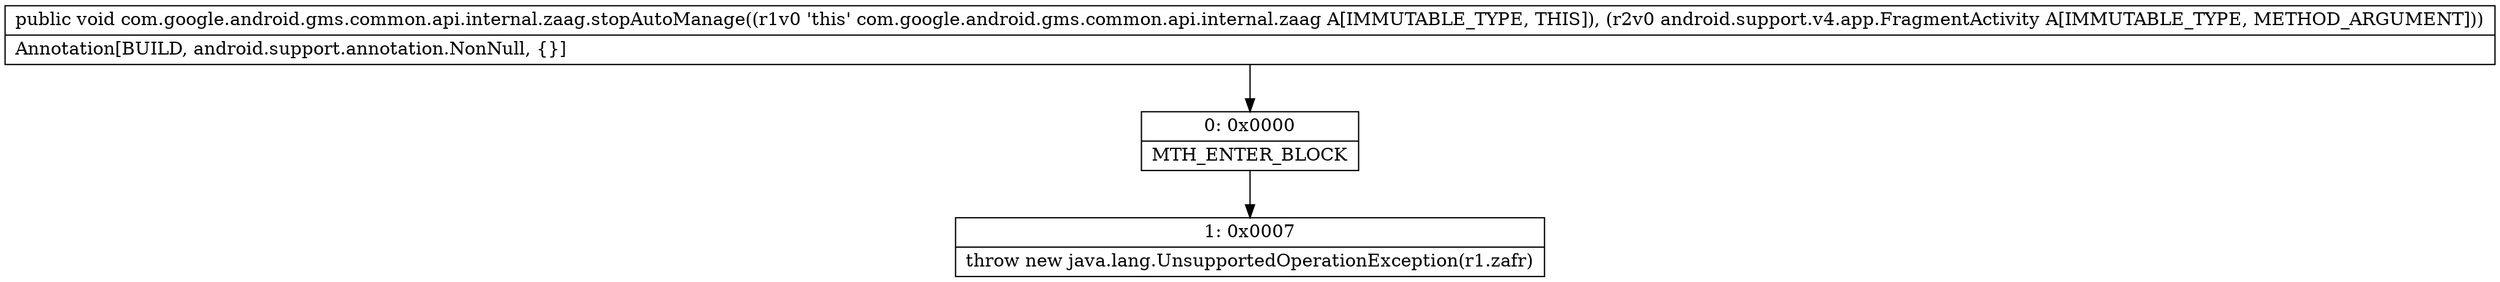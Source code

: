 digraph "CFG forcom.google.android.gms.common.api.internal.zaag.stopAutoManage(Landroid\/support\/v4\/app\/FragmentActivity;)V" {
Node_0 [shape=record,label="{0\:\ 0x0000|MTH_ENTER_BLOCK\l}"];
Node_1 [shape=record,label="{1\:\ 0x0007|throw new java.lang.UnsupportedOperationException(r1.zafr)\l}"];
MethodNode[shape=record,label="{public void com.google.android.gms.common.api.internal.zaag.stopAutoManage((r1v0 'this' com.google.android.gms.common.api.internal.zaag A[IMMUTABLE_TYPE, THIS]), (r2v0 android.support.v4.app.FragmentActivity A[IMMUTABLE_TYPE, METHOD_ARGUMENT]))  | Annotation[BUILD, android.support.annotation.NonNull, \{\}]\l}"];
MethodNode -> Node_0;
Node_0 -> Node_1;
}

